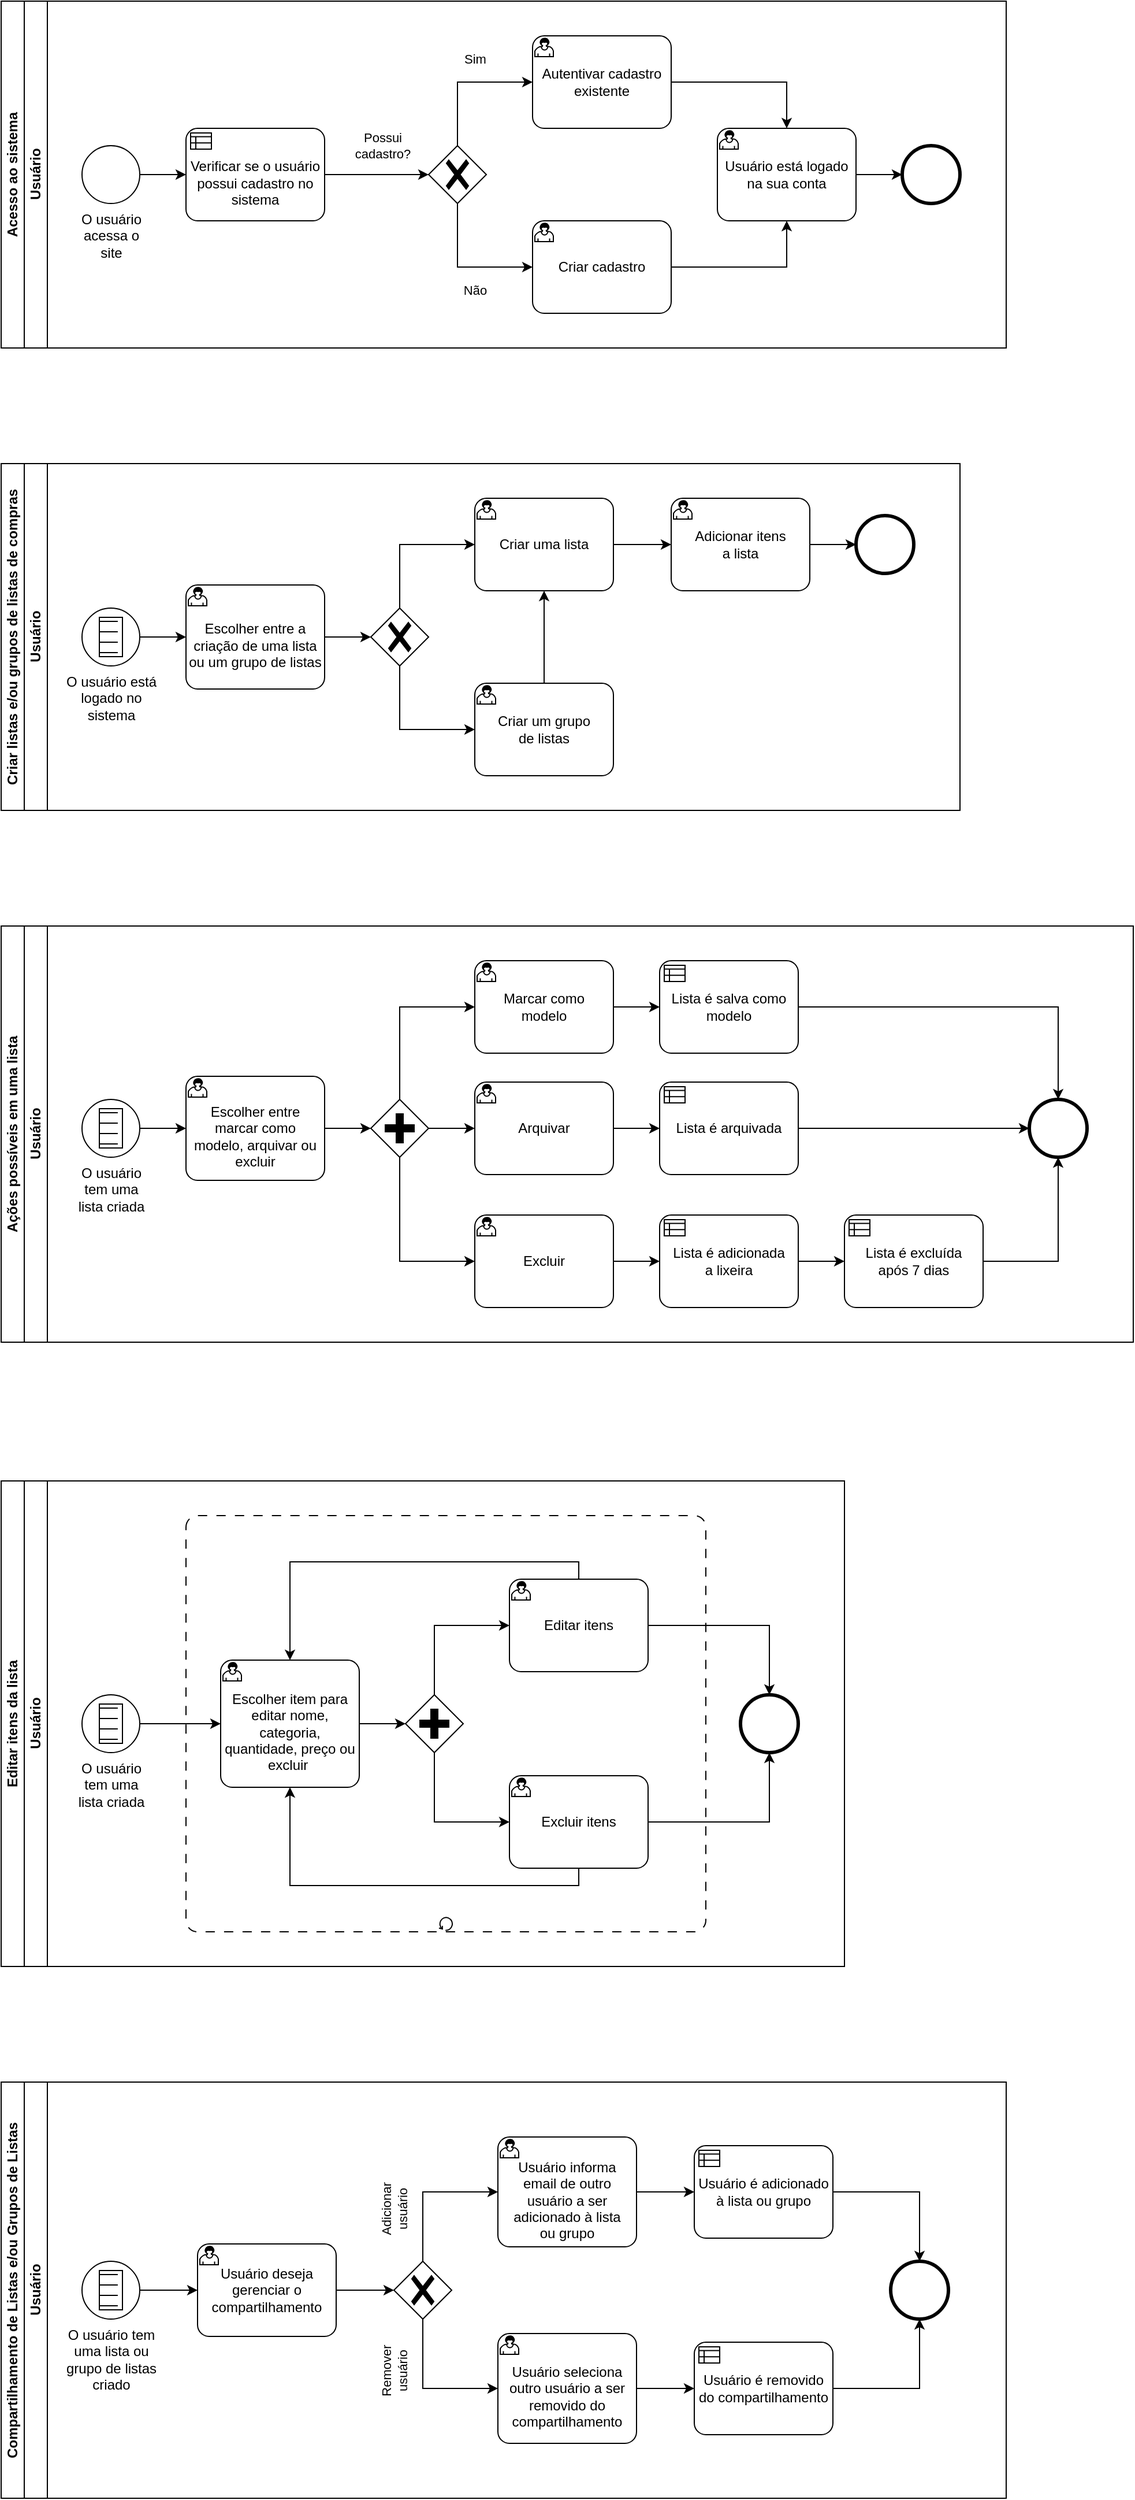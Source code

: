 <mxfile version="22.0.0" type="device">
  <diagram name="Page-1" id="2a216829-ef6e-dabb-86c1-c78162f3ba2b">
    <mxGraphModel dx="354" dy="641" grid="1" gridSize="10" guides="1" tooltips="1" connect="1" arrows="1" fold="1" page="1" pageScale="1" pageWidth="850" pageHeight="1100" background="none" math="0" shadow="0">
      <root>
        <mxCell id="0" />
        <mxCell id="1" parent="0" />
        <mxCell id="NjHevIJS0xKWoE3AHvTy-8" value="Acesso ao sistema" style="swimlane;html=1;childLayout=stackLayout;resizeParent=1;resizeParentMax=0;horizontal=0;startSize=20;horizontalStack=0;whiteSpace=wrap;fillColor=none;" parent="1" vertex="1">
          <mxGeometry x="920" y="80" width="870" height="300" as="geometry">
            <mxRectangle x="1060" y="370" width="40" height="60" as="alternateBounds" />
          </mxGeometry>
        </mxCell>
        <mxCell id="NjHevIJS0xKWoE3AHvTy-11" value="Usuário" style="swimlane;html=1;startSize=20;horizontal=0;fillColor=none;fillStyle=auto;" parent="NjHevIJS0xKWoE3AHvTy-8" vertex="1">
          <mxGeometry x="20" width="850" height="300" as="geometry">
            <mxRectangle x="20" width="460" height="30" as="alternateBounds" />
          </mxGeometry>
        </mxCell>
        <mxCell id="NjHevIJS0xKWoE3AHvTy-16" value="O usuário &lt;br&gt;acessa o&lt;br&gt;site" style="points=[[0.145,0.145,0],[0.5,0,0],[0.855,0.145,0],[1,0.5,0],[0.855,0.855,0],[0.5,1,0],[0.145,0.855,0],[0,0.5,0]];shape=mxgraph.bpmn.event;html=1;verticalLabelPosition=bottom;labelBackgroundColor=none;verticalAlign=top;align=center;perimeter=ellipsePerimeter;outlineConnect=0;aspect=fixed;outline=standard;symbol=general;fillColor=none;" parent="NjHevIJS0xKWoE3AHvTy-11" vertex="1">
          <mxGeometry x="50" y="125" width="50" height="50" as="geometry" />
        </mxCell>
        <mxCell id="NjHevIJS0xKWoE3AHvTy-17" value="&lt;br&gt;Verificar se o usuário possui cadastro no sistema" style="points=[[0.25,0,0],[0.5,0,0],[0.75,0,0],[1,0.25,0],[1,0.5,0],[1,0.75,0],[0.75,1,0],[0.5,1,0],[0.25,1,0],[0,0.75,0],[0,0.5,0],[0,0.25,0]];shape=mxgraph.bpmn.task;whiteSpace=wrap;rectStyle=rounded;size=10;html=1;container=1;expand=0;collapsible=0;taskMarker=businessRule;fillColor=none;" parent="NjHevIJS0xKWoE3AHvTy-11" vertex="1">
          <mxGeometry x="140" y="110" width="120" height="80" as="geometry" />
        </mxCell>
        <mxCell id="NjHevIJS0xKWoE3AHvTy-18" value="" style="points=[[0.25,0.25,0],[0.5,0,0],[0.75,0.25,0],[1,0.5,0],[0.75,0.75,0],[0.5,1,0],[0.25,0.75,0],[0,0.5,0]];shape=mxgraph.bpmn.gateway2;html=1;verticalLabelPosition=bottom;labelBackgroundColor=#ffffff;verticalAlign=top;align=center;perimeter=rhombusPerimeter;outlineConnect=0;outline=none;symbol=none;gwType=exclusive;fillColor=none;" parent="NjHevIJS0xKWoE3AHvTy-11" vertex="1">
          <mxGeometry x="350" y="125" width="50" height="50" as="geometry" />
        </mxCell>
        <mxCell id="NjHevIJS0xKWoE3AHvTy-19" value="Autentivar cadastro existente" style="points=[[0.25,0,0],[0.5,0,0],[0.75,0,0],[1,0.25,0],[1,0.5,0],[1,0.75,0],[0.75,1,0],[0.5,1,0],[0.25,1,0],[0,0.75,0],[0,0.5,0],[0,0.25,0]];shape=mxgraph.bpmn.task;whiteSpace=wrap;rectStyle=rounded;size=10;html=1;container=1;expand=0;collapsible=0;taskMarker=user;fillColor=none;" parent="NjHevIJS0xKWoE3AHvTy-11" vertex="1">
          <mxGeometry x="440" y="30" width="120" height="80" as="geometry" />
        </mxCell>
        <mxCell id="NjHevIJS0xKWoE3AHvTy-20" value="Criar cadastro" style="points=[[0.25,0,0],[0.5,0,0],[0.75,0,0],[1,0.25,0],[1,0.5,0],[1,0.75,0],[0.75,1,0],[0.5,1,0],[0.25,1,0],[0,0.75,0],[0,0.5,0],[0,0.25,0]];shape=mxgraph.bpmn.task;whiteSpace=wrap;rectStyle=rounded;size=10;html=1;container=1;expand=0;collapsible=0;taskMarker=user;fillColor=none;" parent="NjHevIJS0xKWoE3AHvTy-11" vertex="1">
          <mxGeometry x="440" y="190" width="120" height="80" as="geometry" />
        </mxCell>
        <mxCell id="NjHevIJS0xKWoE3AHvTy-21" value="Usuário está logado na sua conta" style="points=[[0.25,0,0],[0.5,0,0],[0.75,0,0],[1,0.25,0],[1,0.5,0],[1,0.75,0],[0.75,1,0],[0.5,1,0],[0.25,1,0],[0,0.75,0],[0,0.5,0],[0,0.25,0]];shape=mxgraph.bpmn.task;whiteSpace=wrap;rectStyle=rounded;size=10;html=1;container=1;expand=0;collapsible=0;taskMarker=user;fillColor=none;" parent="NjHevIJS0xKWoE3AHvTy-11" vertex="1">
          <mxGeometry x="600" y="110" width="120" height="80" as="geometry" />
        </mxCell>
        <mxCell id="NjHevIJS0xKWoE3AHvTy-22" value="" style="points=[[0.145,0.145,0],[0.5,0,0],[0.855,0.145,0],[1,0.5,0],[0.855,0.855,0],[0.5,1,0],[0.145,0.855,0],[0,0.5,0]];shape=mxgraph.bpmn.event;html=1;verticalLabelPosition=bottom;labelBackgroundColor=#ffffff;verticalAlign=top;align=center;perimeter=ellipsePerimeter;outlineConnect=0;aspect=fixed;outline=end;symbol=terminate2;fillColor=none;" parent="NjHevIJS0xKWoE3AHvTy-11" vertex="1">
          <mxGeometry x="760" y="125" width="50" height="50" as="geometry" />
        </mxCell>
        <mxCell id="8F-eeN_WuXnqyEXTrepp-1" style="edgeStyle=orthogonalEdgeStyle;rounded=0;orthogonalLoop=1;jettySize=auto;html=1;entryX=0;entryY=0.5;entryDx=0;entryDy=0;entryPerimeter=0;" parent="NjHevIJS0xKWoE3AHvTy-11" source="NjHevIJS0xKWoE3AHvTy-16" target="NjHevIJS0xKWoE3AHvTy-17" edge="1">
          <mxGeometry relative="1" as="geometry" />
        </mxCell>
        <mxCell id="8F-eeN_WuXnqyEXTrepp-2" style="edgeStyle=orthogonalEdgeStyle;rounded=0;orthogonalLoop=1;jettySize=auto;html=1;entryX=0;entryY=0.5;entryDx=0;entryDy=0;entryPerimeter=0;labelBackgroundColor=none;fontColor=default;" parent="NjHevIJS0xKWoE3AHvTy-11" source="NjHevIJS0xKWoE3AHvTy-17" target="NjHevIJS0xKWoE3AHvTy-18" edge="1">
          <mxGeometry relative="1" as="geometry" />
        </mxCell>
        <mxCell id="8F-eeN_WuXnqyEXTrepp-3" value="&lt;span style=&quot;&quot;&gt;Possui&lt;br&gt;cadastro?&lt;/span&gt;" style="edgeLabel;html=1;align=center;verticalAlign=middle;resizable=0;points=[];fillOpacity=100;strokeOpacity=100;overflow=visible;noLabel=0;imageAspect=1;perimeter=none;labelBackgroundColor=none;" parent="8F-eeN_WuXnqyEXTrepp-2" vertex="1" connectable="0">
          <mxGeometry x="0.129" y="2" relative="1" as="geometry">
            <mxPoint x="-1" y="-23" as="offset" />
          </mxGeometry>
        </mxCell>
        <mxCell id="8F-eeN_WuXnqyEXTrepp-4" style="edgeStyle=orthogonalEdgeStyle;rounded=0;orthogonalLoop=1;jettySize=auto;html=1;entryX=0;entryY=0.5;entryDx=0;entryDy=0;entryPerimeter=0;" parent="NjHevIJS0xKWoE3AHvTy-11" source="NjHevIJS0xKWoE3AHvTy-18" target="NjHevIJS0xKWoE3AHvTy-19" edge="1">
          <mxGeometry relative="1" as="geometry">
            <Array as="points">
              <mxPoint x="375" y="70" />
            </Array>
          </mxGeometry>
        </mxCell>
        <mxCell id="8F-eeN_WuXnqyEXTrepp-8" value="Sim" style="edgeLabel;html=1;align=center;verticalAlign=middle;resizable=0;points=[];fillOpacity=0;labelBackgroundColor=none;" parent="8F-eeN_WuXnqyEXTrepp-4" vertex="1" connectable="0">
          <mxGeometry x="-0.083" relative="1" as="geometry">
            <mxPoint x="15" y="-20" as="offset" />
          </mxGeometry>
        </mxCell>
        <mxCell id="8F-eeN_WuXnqyEXTrepp-5" style="edgeStyle=orthogonalEdgeStyle;rounded=0;orthogonalLoop=1;jettySize=auto;html=1;entryX=0;entryY=0.5;entryDx=0;entryDy=0;entryPerimeter=0;" parent="NjHevIJS0xKWoE3AHvTy-11" source="NjHevIJS0xKWoE3AHvTy-18" target="NjHevIJS0xKWoE3AHvTy-20" edge="1">
          <mxGeometry relative="1" as="geometry">
            <Array as="points">
              <mxPoint x="375" y="230" />
            </Array>
          </mxGeometry>
        </mxCell>
        <mxCell id="8F-eeN_WuXnqyEXTrepp-9" value="Não" style="edgeLabel;html=1;align=center;verticalAlign=middle;resizable=0;points=[];fillOpacity=0;labelBackgroundColor=none;" parent="8F-eeN_WuXnqyEXTrepp-5" vertex="1" connectable="0">
          <mxGeometry x="-0.083" y="-1" relative="1" as="geometry">
            <mxPoint x="15" y="19" as="offset" />
          </mxGeometry>
        </mxCell>
        <mxCell id="8F-eeN_WuXnqyEXTrepp-10" style="edgeStyle=orthogonalEdgeStyle;rounded=0;orthogonalLoop=1;jettySize=auto;html=1;entryX=0.5;entryY=0;entryDx=0;entryDy=0;entryPerimeter=0;" parent="NjHevIJS0xKWoE3AHvTy-11" source="NjHevIJS0xKWoE3AHvTy-19" target="NjHevIJS0xKWoE3AHvTy-21" edge="1">
          <mxGeometry relative="1" as="geometry" />
        </mxCell>
        <mxCell id="8F-eeN_WuXnqyEXTrepp-11" style="edgeStyle=orthogonalEdgeStyle;rounded=0;orthogonalLoop=1;jettySize=auto;html=1;entryX=0.5;entryY=1;entryDx=0;entryDy=0;entryPerimeter=0;" parent="NjHevIJS0xKWoE3AHvTy-11" source="NjHevIJS0xKWoE3AHvTy-20" target="NjHevIJS0xKWoE3AHvTy-21" edge="1">
          <mxGeometry relative="1" as="geometry" />
        </mxCell>
        <mxCell id="8F-eeN_WuXnqyEXTrepp-12" style="edgeStyle=orthogonalEdgeStyle;rounded=0;orthogonalLoop=1;jettySize=auto;html=1;entryX=0;entryY=0.5;entryDx=0;entryDy=0;entryPerimeter=0;" parent="NjHevIJS0xKWoE3AHvTy-11" source="NjHevIJS0xKWoE3AHvTy-21" target="NjHevIJS0xKWoE3AHvTy-22" edge="1">
          <mxGeometry relative="1" as="geometry" />
        </mxCell>
        <mxCell id="8F-eeN_WuXnqyEXTrepp-13" value="Criar listas e/ou grupos de listas de compras" style="swimlane;html=1;childLayout=stackLayout;resizeParent=1;resizeParentMax=0;horizontal=0;startSize=20;horizontalStack=0;whiteSpace=wrap;fillColor=none;" parent="1" vertex="1">
          <mxGeometry x="920" y="480" width="830" height="300" as="geometry">
            <mxRectangle x="1060" y="370" width="40" height="60" as="alternateBounds" />
          </mxGeometry>
        </mxCell>
        <mxCell id="8F-eeN_WuXnqyEXTrepp-14" value="Usuário" style="swimlane;html=1;startSize=20;horizontal=0;fillColor=none;fillStyle=auto;" parent="8F-eeN_WuXnqyEXTrepp-13" vertex="1">
          <mxGeometry x="20" width="810" height="300" as="geometry">
            <mxRectangle x="20" width="460" height="30" as="alternateBounds" />
          </mxGeometry>
        </mxCell>
        <mxCell id="8F-eeN_WuXnqyEXTrepp-17" value="" style="points=[[0.25,0.25,0],[0.5,0,0],[0.75,0.25,0],[1,0.5,0],[0.75,0.75,0],[0.5,1,0],[0.25,0.75,0],[0,0.5,0]];shape=mxgraph.bpmn.gateway2;html=1;verticalLabelPosition=bottom;labelBackgroundColor=#ffffff;verticalAlign=top;align=center;perimeter=rhombusPerimeter;outlineConnect=0;outline=none;symbol=none;gwType=exclusive;fillColor=none;" parent="8F-eeN_WuXnqyEXTrepp-14" vertex="1">
          <mxGeometry x="300" y="125" width="50" height="50" as="geometry" />
        </mxCell>
        <mxCell id="8F-eeN_WuXnqyEXTrepp-18" value="Criar uma lista" style="points=[[0.25,0,0],[0.5,0,0],[0.75,0,0],[1,0.25,0],[1,0.5,0],[1,0.75,0],[0.75,1,0],[0.5,1,0],[0.25,1,0],[0,0.75,0],[0,0.5,0],[0,0.25,0]];shape=mxgraph.bpmn.task;whiteSpace=wrap;rectStyle=rounded;size=10;html=1;container=1;expand=0;collapsible=0;taskMarker=user;fillColor=none;" parent="8F-eeN_WuXnqyEXTrepp-14" vertex="1">
          <mxGeometry x="390" y="30" width="120" height="80" as="geometry" />
        </mxCell>
        <mxCell id="8F-eeN_WuXnqyEXTrepp-19" value="Criar um grupo&lt;br&gt;de listas" style="points=[[0.25,0,0],[0.5,0,0],[0.75,0,0],[1,0.25,0],[1,0.5,0],[1,0.75,0],[0.75,1,0],[0.5,1,0],[0.25,1,0],[0,0.75,0],[0,0.5,0],[0,0.25,0]];shape=mxgraph.bpmn.task;whiteSpace=wrap;rectStyle=rounded;size=10;html=1;container=1;expand=0;collapsible=0;taskMarker=user;fillColor=none;" parent="8F-eeN_WuXnqyEXTrepp-14" vertex="1">
          <mxGeometry x="390" y="190" width="120" height="80" as="geometry" />
        </mxCell>
        <mxCell id="8F-eeN_WuXnqyEXTrepp-20" value="Adicionar itens&lt;br&gt;a lista" style="points=[[0.25,0,0],[0.5,0,0],[0.75,0,0],[1,0.25,0],[1,0.5,0],[1,0.75,0],[0.75,1,0],[0.5,1,0],[0.25,1,0],[0,0.75,0],[0,0.5,0],[0,0.25,0]];shape=mxgraph.bpmn.task;whiteSpace=wrap;rectStyle=rounded;size=10;html=1;container=1;expand=0;collapsible=0;taskMarker=user;fillColor=none;" parent="8F-eeN_WuXnqyEXTrepp-14" vertex="1">
          <mxGeometry x="560" y="30" width="120" height="80" as="geometry" />
        </mxCell>
        <mxCell id="8F-eeN_WuXnqyEXTrepp-21" value="" style="points=[[0.145,0.145,0],[0.5,0,0],[0.855,0.145,0],[1,0.5,0],[0.855,0.855,0],[0.5,1,0],[0.145,0.855,0],[0,0.5,0]];shape=mxgraph.bpmn.event;html=1;verticalLabelPosition=bottom;labelBackgroundColor=#ffffff;verticalAlign=top;align=center;perimeter=ellipsePerimeter;outlineConnect=0;aspect=fixed;outline=end;symbol=terminate2;fillColor=none;" parent="8F-eeN_WuXnqyEXTrepp-14" vertex="1">
          <mxGeometry x="720" y="45" width="50" height="50" as="geometry" />
        </mxCell>
        <mxCell id="8F-eeN_WuXnqyEXTrepp-31" style="edgeStyle=orthogonalEdgeStyle;rounded=0;orthogonalLoop=1;jettySize=auto;html=1;entryX=0;entryY=0.5;entryDx=0;entryDy=0;entryPerimeter=0;" parent="8F-eeN_WuXnqyEXTrepp-14" source="8F-eeN_WuXnqyEXTrepp-20" target="8F-eeN_WuXnqyEXTrepp-21" edge="1">
          <mxGeometry relative="1" as="geometry" />
        </mxCell>
        <mxCell id="8F-eeN_WuXnqyEXTrepp-32" value="O usuário está&lt;br&gt;logado no&lt;br&gt;sistema" style="points=[[0.145,0.145,0],[0.5,0,0],[0.855,0.145,0],[1,0.5,0],[0.855,0.855,0],[0.5,1,0],[0.145,0.855,0],[0,0.5,0]];shape=mxgraph.bpmn.event;html=1;verticalLabelPosition=bottom;labelBackgroundColor=none;verticalAlign=top;align=center;perimeter=ellipsePerimeter;outlineConnect=0;aspect=fixed;outline=standard;symbol=conditional;fillColor=none;" parent="8F-eeN_WuXnqyEXTrepp-14" vertex="1">
          <mxGeometry x="50" y="125" width="50" height="50" as="geometry" />
        </mxCell>
        <mxCell id="8F-eeN_WuXnqyEXTrepp-34" value="&lt;br&gt;Escolher entre a criação de uma lista ou um grupo de listas" style="points=[[0.25,0,0],[0.5,0,0],[0.75,0,0],[1,0.25,0],[1,0.5,0],[1,0.75,0],[0.75,1,0],[0.5,1,0],[0.25,1,0],[0,0.75,0],[0,0.5,0],[0,0.25,0]];shape=mxgraph.bpmn.task;whiteSpace=wrap;rectStyle=rounded;size=10;html=1;container=1;expand=0;collapsible=0;taskMarker=user;fillColor=none;" parent="8F-eeN_WuXnqyEXTrepp-14" vertex="1">
          <mxGeometry x="140" y="105" width="120" height="90" as="geometry" />
        </mxCell>
        <mxCell id="8F-eeN_WuXnqyEXTrepp-35" style="edgeStyle=orthogonalEdgeStyle;rounded=0;orthogonalLoop=1;jettySize=auto;html=1;entryX=0;entryY=0.5;entryDx=0;entryDy=0;entryPerimeter=0;" parent="8F-eeN_WuXnqyEXTrepp-14" source="8F-eeN_WuXnqyEXTrepp-32" target="8F-eeN_WuXnqyEXTrepp-34" edge="1">
          <mxGeometry relative="1" as="geometry" />
        </mxCell>
        <mxCell id="8F-eeN_WuXnqyEXTrepp-36" style="edgeStyle=orthogonalEdgeStyle;rounded=0;orthogonalLoop=1;jettySize=auto;html=1;entryX=0;entryY=0.5;entryDx=0;entryDy=0;entryPerimeter=0;" parent="8F-eeN_WuXnqyEXTrepp-14" source="8F-eeN_WuXnqyEXTrepp-34" target="8F-eeN_WuXnqyEXTrepp-17" edge="1">
          <mxGeometry relative="1" as="geometry" />
        </mxCell>
        <mxCell id="8F-eeN_WuXnqyEXTrepp-37" style="edgeStyle=orthogonalEdgeStyle;rounded=0;orthogonalLoop=1;jettySize=auto;html=1;entryX=0;entryY=0.5;entryDx=0;entryDy=0;entryPerimeter=0;" parent="8F-eeN_WuXnqyEXTrepp-14" source="8F-eeN_WuXnqyEXTrepp-17" target="8F-eeN_WuXnqyEXTrepp-18" edge="1">
          <mxGeometry relative="1" as="geometry">
            <Array as="points">
              <mxPoint x="325" y="70" />
            </Array>
          </mxGeometry>
        </mxCell>
        <mxCell id="8F-eeN_WuXnqyEXTrepp-38" style="edgeStyle=orthogonalEdgeStyle;rounded=0;orthogonalLoop=1;jettySize=auto;html=1;entryX=0;entryY=0.5;entryDx=0;entryDy=0;entryPerimeter=0;" parent="8F-eeN_WuXnqyEXTrepp-14" source="8F-eeN_WuXnqyEXTrepp-17" target="8F-eeN_WuXnqyEXTrepp-19" edge="1">
          <mxGeometry relative="1" as="geometry">
            <Array as="points">
              <mxPoint x="325" y="230" />
            </Array>
          </mxGeometry>
        </mxCell>
        <mxCell id="8F-eeN_WuXnqyEXTrepp-39" style="edgeStyle=orthogonalEdgeStyle;rounded=0;orthogonalLoop=1;jettySize=auto;html=1;entryX=0.5;entryY=1;entryDx=0;entryDy=0;entryPerimeter=0;" parent="8F-eeN_WuXnqyEXTrepp-14" source="8F-eeN_WuXnqyEXTrepp-19" target="8F-eeN_WuXnqyEXTrepp-18" edge="1">
          <mxGeometry relative="1" as="geometry" />
        </mxCell>
        <mxCell id="8F-eeN_WuXnqyEXTrepp-40" style="edgeStyle=orthogonalEdgeStyle;rounded=0;orthogonalLoop=1;jettySize=auto;html=1;entryX=0;entryY=0.5;entryDx=0;entryDy=0;entryPerimeter=0;" parent="8F-eeN_WuXnqyEXTrepp-14" source="8F-eeN_WuXnqyEXTrepp-18" target="8F-eeN_WuXnqyEXTrepp-20" edge="1">
          <mxGeometry relative="1" as="geometry" />
        </mxCell>
        <mxCell id="8F-eeN_WuXnqyEXTrepp-41" value="Ações possíveis em uma lista" style="swimlane;html=1;childLayout=stackLayout;resizeParent=1;resizeParentMax=0;horizontal=0;startSize=20;horizontalStack=0;whiteSpace=wrap;fillColor=none;" parent="1" vertex="1">
          <mxGeometry x="920" y="880" width="980" height="360" as="geometry">
            <mxRectangle x="1060" y="370" width="40" height="60" as="alternateBounds" />
          </mxGeometry>
        </mxCell>
        <mxCell id="8F-eeN_WuXnqyEXTrepp-42" value="Usuário" style="swimlane;html=1;startSize=20;horizontal=0;fillColor=none;fillStyle=auto;" parent="8F-eeN_WuXnqyEXTrepp-41" vertex="1">
          <mxGeometry x="20" width="960" height="360" as="geometry">
            <mxRectangle x="20" width="460" height="30" as="alternateBounds" />
          </mxGeometry>
        </mxCell>
        <mxCell id="8F-eeN_WuXnqyEXTrepp-44" value="Marcar como&lt;br&gt;modelo" style="points=[[0.25,0,0],[0.5,0,0],[0.75,0,0],[1,0.25,0],[1,0.5,0],[1,0.75,0],[0.75,1,0],[0.5,1,0],[0.25,1,0],[0,0.75,0],[0,0.5,0],[0,0.25,0]];shape=mxgraph.bpmn.task;whiteSpace=wrap;rectStyle=rounded;size=10;html=1;container=1;expand=0;collapsible=0;taskMarker=user;fillColor=none;" parent="8F-eeN_WuXnqyEXTrepp-42" vertex="1">
          <mxGeometry x="390" y="30" width="120" height="80" as="geometry" />
        </mxCell>
        <mxCell id="8F-eeN_WuXnqyEXTrepp-45" value="Excluir" style="points=[[0.25,0,0],[0.5,0,0],[0.75,0,0],[1,0.25,0],[1,0.5,0],[1,0.75,0],[0.75,1,0],[0.5,1,0],[0.25,1,0],[0,0.75,0],[0,0.5,0],[0,0.25,0]];shape=mxgraph.bpmn.task;whiteSpace=wrap;rectStyle=rounded;size=10;html=1;container=1;expand=0;collapsible=0;taskMarker=user;fillColor=none;" parent="8F-eeN_WuXnqyEXTrepp-42" vertex="1">
          <mxGeometry x="390" y="250" width="120" height="80" as="geometry" />
        </mxCell>
        <mxCell id="8F-eeN_WuXnqyEXTrepp-49" value="O usuário&lt;br&gt;tem uma&lt;br&gt;lista&amp;nbsp;criada" style="points=[[0.145,0.145,0],[0.5,0,0],[0.855,0.145,0],[1,0.5,0],[0.855,0.855,0],[0.5,1,0],[0.145,0.855,0],[0,0.5,0]];shape=mxgraph.bpmn.event;html=1;verticalLabelPosition=bottom;labelBackgroundColor=none;verticalAlign=top;align=center;perimeter=ellipsePerimeter;outlineConnect=0;aspect=fixed;outline=standard;symbol=conditional;fillColor=none;" parent="8F-eeN_WuXnqyEXTrepp-42" vertex="1">
          <mxGeometry x="50" y="150" width="50" height="50" as="geometry" />
        </mxCell>
        <mxCell id="8F-eeN_WuXnqyEXTrepp-62" value="" style="edgeStyle=orthogonalEdgeStyle;rounded=0;orthogonalLoop=1;jettySize=auto;html=1;" parent="8F-eeN_WuXnqyEXTrepp-42" source="8F-eeN_WuXnqyEXTrepp-57" target="8F-eeN_WuXnqyEXTrepp-59" edge="1">
          <mxGeometry relative="1" as="geometry" />
        </mxCell>
        <mxCell id="8F-eeN_WuXnqyEXTrepp-57" value="&lt;br&gt;Escolher entre&lt;br&gt;marcar como&lt;br&gt;modelo, arquivar ou excluir" style="points=[[0.25,0,0],[0.5,0,0],[0.75,0,0],[1,0.25,0],[1,0.5,0],[1,0.75,0],[0.75,1,0],[0.5,1,0],[0.25,1,0],[0,0.75,0],[0,0.5,0],[0,0.25,0]];shape=mxgraph.bpmn.task;whiteSpace=wrap;rectStyle=rounded;size=10;html=1;container=1;expand=0;collapsible=0;taskMarker=user;fillColor=none;" parent="8F-eeN_WuXnqyEXTrepp-42" vertex="1">
          <mxGeometry x="140" y="130" width="120" height="90" as="geometry" />
        </mxCell>
        <mxCell id="8F-eeN_WuXnqyEXTrepp-59" value="" style="points=[[0.25,0.25,0],[0.5,0,0],[0.75,0.25,0],[1,0.5,0],[0.75,0.75,0],[0.5,1,0],[0.25,0.75,0],[0,0.5,0]];shape=mxgraph.bpmn.gateway2;html=1;verticalLabelPosition=bottom;labelBackgroundColor=#ffffff;verticalAlign=top;align=center;perimeter=rhombusPerimeter;outlineConnect=0;outline=none;symbol=none;gwType=parallel;fillColor=none;" parent="8F-eeN_WuXnqyEXTrepp-42" vertex="1">
          <mxGeometry x="300" y="150" width="50" height="50" as="geometry" />
        </mxCell>
        <mxCell id="8F-eeN_WuXnqyEXTrepp-60" value="Arquivar" style="points=[[0.25,0,0],[0.5,0,0],[0.75,0,0],[1,0.25,0],[1,0.5,0],[1,0.75,0],[0.75,1,0],[0.5,1,0],[0.25,1,0],[0,0.75,0],[0,0.5,0],[0,0.25,0]];shape=mxgraph.bpmn.task;whiteSpace=wrap;rectStyle=rounded;size=10;html=1;container=1;expand=0;collapsible=0;taskMarker=user;fillColor=none;" parent="8F-eeN_WuXnqyEXTrepp-42" vertex="1">
          <mxGeometry x="390" y="135" width="120" height="80" as="geometry" />
        </mxCell>
        <mxCell id="8F-eeN_WuXnqyEXTrepp-63" style="edgeStyle=orthogonalEdgeStyle;rounded=0;orthogonalLoop=1;jettySize=auto;html=1;entryX=0;entryY=0.5;entryDx=0;entryDy=0;entryPerimeter=0;" parent="8F-eeN_WuXnqyEXTrepp-42" source="8F-eeN_WuXnqyEXTrepp-49" target="8F-eeN_WuXnqyEXTrepp-57" edge="1">
          <mxGeometry relative="1" as="geometry" />
        </mxCell>
        <mxCell id="8F-eeN_WuXnqyEXTrepp-64" style="edgeStyle=orthogonalEdgeStyle;rounded=0;orthogonalLoop=1;jettySize=auto;html=1;entryX=0;entryY=0.5;entryDx=0;entryDy=0;entryPerimeter=0;" parent="8F-eeN_WuXnqyEXTrepp-42" source="8F-eeN_WuXnqyEXTrepp-59" target="8F-eeN_WuXnqyEXTrepp-60" edge="1">
          <mxGeometry relative="1" as="geometry" />
        </mxCell>
        <mxCell id="8F-eeN_WuXnqyEXTrepp-65" style="edgeStyle=orthogonalEdgeStyle;rounded=0;orthogonalLoop=1;jettySize=auto;html=1;entryX=0;entryY=0.5;entryDx=0;entryDy=0;entryPerimeter=0;" parent="8F-eeN_WuXnqyEXTrepp-42" source="8F-eeN_WuXnqyEXTrepp-59" target="8F-eeN_WuXnqyEXTrepp-44" edge="1">
          <mxGeometry relative="1" as="geometry">
            <Array as="points">
              <mxPoint x="325" y="70" />
            </Array>
          </mxGeometry>
        </mxCell>
        <mxCell id="8F-eeN_WuXnqyEXTrepp-66" style="edgeStyle=orthogonalEdgeStyle;rounded=0;orthogonalLoop=1;jettySize=auto;html=1;entryX=0;entryY=0.5;entryDx=0;entryDy=0;entryPerimeter=0;" parent="8F-eeN_WuXnqyEXTrepp-42" source="8F-eeN_WuXnqyEXTrepp-59" target="8F-eeN_WuXnqyEXTrepp-45" edge="1">
          <mxGeometry relative="1" as="geometry">
            <Array as="points">
              <mxPoint x="325" y="290" />
            </Array>
          </mxGeometry>
        </mxCell>
        <mxCell id="8F-eeN_WuXnqyEXTrepp-67" value="Lista é salva como modelo" style="points=[[0.25,0,0],[0.5,0,0],[0.75,0,0],[1,0.25,0],[1,0.5,0],[1,0.75,0],[0.75,1,0],[0.5,1,0],[0.25,1,0],[0,0.75,0],[0,0.5,0],[0,0.25,0]];shape=mxgraph.bpmn.task;whiteSpace=wrap;rectStyle=rounded;size=10;html=1;container=1;expand=0;collapsible=0;taskMarker=businessRule;fillColor=none;" parent="8F-eeN_WuXnqyEXTrepp-42" vertex="1">
          <mxGeometry x="550" y="30" width="120" height="80" as="geometry" />
        </mxCell>
        <mxCell id="8F-eeN_WuXnqyEXTrepp-82" value="Lista é arquivada" style="points=[[0.25,0,0],[0.5,0,0],[0.75,0,0],[1,0.25,0],[1,0.5,0],[1,0.75,0],[0.75,1,0],[0.5,1,0],[0.25,1,0],[0,0.75,0],[0,0.5,0],[0,0.25,0]];shape=mxgraph.bpmn.task;whiteSpace=wrap;rectStyle=rounded;size=10;html=1;container=1;expand=0;collapsible=0;taskMarker=businessRule;fillColor=none;" parent="8F-eeN_WuXnqyEXTrepp-42" vertex="1">
          <mxGeometry x="550" y="135" width="120" height="80" as="geometry" />
        </mxCell>
        <mxCell id="8F-eeN_WuXnqyEXTrepp-83" value="Lista é adicionada&lt;br&gt;a lixeira" style="points=[[0.25,0,0],[0.5,0,0],[0.75,0,0],[1,0.25,0],[1,0.5,0],[1,0.75,0],[0.75,1,0],[0.5,1,0],[0.25,1,0],[0,0.75,0],[0,0.5,0],[0,0.25,0]];shape=mxgraph.bpmn.task;whiteSpace=wrap;rectStyle=rounded;size=10;html=1;container=1;expand=0;collapsible=0;taskMarker=businessRule;fillColor=none;" parent="8F-eeN_WuXnqyEXTrepp-42" vertex="1">
          <mxGeometry x="550" y="250" width="120" height="80" as="geometry" />
        </mxCell>
        <mxCell id="8F-eeN_WuXnqyEXTrepp-84" value="Lista é excluída&lt;br&gt;após 7 dias" style="points=[[0.25,0,0],[0.5,0,0],[0.75,0,0],[1,0.25,0],[1,0.5,0],[1,0.75,0],[0.75,1,0],[0.5,1,0],[0.25,1,0],[0,0.75,0],[0,0.5,0],[0,0.25,0]];shape=mxgraph.bpmn.task;whiteSpace=wrap;rectStyle=rounded;size=10;html=1;container=1;expand=0;collapsible=0;taskMarker=businessRule;fillColor=none;" parent="8F-eeN_WuXnqyEXTrepp-42" vertex="1">
          <mxGeometry x="710" y="250" width="120" height="80" as="geometry" />
        </mxCell>
        <mxCell id="8F-eeN_WuXnqyEXTrepp-87" style="edgeStyle=orthogonalEdgeStyle;rounded=0;orthogonalLoop=1;jettySize=auto;html=1;entryX=0;entryY=0.5;entryDx=0;entryDy=0;entryPerimeter=0;" parent="8F-eeN_WuXnqyEXTrepp-42" source="8F-eeN_WuXnqyEXTrepp-45" target="8F-eeN_WuXnqyEXTrepp-83" edge="1">
          <mxGeometry relative="1" as="geometry" />
        </mxCell>
        <mxCell id="8F-eeN_WuXnqyEXTrepp-88" style="edgeStyle=orthogonalEdgeStyle;rounded=0;orthogonalLoop=1;jettySize=auto;html=1;entryX=0;entryY=0.5;entryDx=0;entryDy=0;entryPerimeter=0;" parent="8F-eeN_WuXnqyEXTrepp-42" source="8F-eeN_WuXnqyEXTrepp-83" target="8F-eeN_WuXnqyEXTrepp-84" edge="1">
          <mxGeometry relative="1" as="geometry" />
        </mxCell>
        <mxCell id="8F-eeN_WuXnqyEXTrepp-89" style="edgeStyle=orthogonalEdgeStyle;rounded=0;orthogonalLoop=1;jettySize=auto;html=1;entryX=0;entryY=0.5;entryDx=0;entryDy=0;entryPerimeter=0;" parent="8F-eeN_WuXnqyEXTrepp-42" source="8F-eeN_WuXnqyEXTrepp-60" target="8F-eeN_WuXnqyEXTrepp-82" edge="1">
          <mxGeometry relative="1" as="geometry" />
        </mxCell>
        <mxCell id="8F-eeN_WuXnqyEXTrepp-90" style="edgeStyle=orthogonalEdgeStyle;rounded=0;orthogonalLoop=1;jettySize=auto;html=1;entryX=0;entryY=0.5;entryDx=0;entryDy=0;entryPerimeter=0;" parent="8F-eeN_WuXnqyEXTrepp-42" source="8F-eeN_WuXnqyEXTrepp-44" target="8F-eeN_WuXnqyEXTrepp-67" edge="1">
          <mxGeometry relative="1" as="geometry" />
        </mxCell>
        <mxCell id="8F-eeN_WuXnqyEXTrepp-91" value="" style="points=[[0.145,0.145,0],[0.5,0,0],[0.855,0.145,0],[1,0.5,0],[0.855,0.855,0],[0.5,1,0],[0.145,0.855,0],[0,0.5,0]];shape=mxgraph.bpmn.event;html=1;verticalLabelPosition=bottom;labelBackgroundColor=#ffffff;verticalAlign=top;align=center;perimeter=ellipsePerimeter;outlineConnect=0;aspect=fixed;outline=end;symbol=terminate2;fillColor=none;" parent="8F-eeN_WuXnqyEXTrepp-42" vertex="1">
          <mxGeometry x="870" y="150" width="50" height="50" as="geometry" />
        </mxCell>
        <mxCell id="8F-eeN_WuXnqyEXTrepp-92" style="edgeStyle=orthogonalEdgeStyle;rounded=0;orthogonalLoop=1;jettySize=auto;html=1;entryX=0.5;entryY=0;entryDx=0;entryDy=0;entryPerimeter=0;" parent="8F-eeN_WuXnqyEXTrepp-42" source="8F-eeN_WuXnqyEXTrepp-67" target="8F-eeN_WuXnqyEXTrepp-91" edge="1">
          <mxGeometry relative="1" as="geometry" />
        </mxCell>
        <mxCell id="8F-eeN_WuXnqyEXTrepp-93" style="edgeStyle=orthogonalEdgeStyle;rounded=0;orthogonalLoop=1;jettySize=auto;html=1;entryX=0.5;entryY=1;entryDx=0;entryDy=0;entryPerimeter=0;" parent="8F-eeN_WuXnqyEXTrepp-42" source="8F-eeN_WuXnqyEXTrepp-84" target="8F-eeN_WuXnqyEXTrepp-91" edge="1">
          <mxGeometry relative="1" as="geometry" />
        </mxCell>
        <mxCell id="8F-eeN_WuXnqyEXTrepp-94" style="edgeStyle=orthogonalEdgeStyle;rounded=0;orthogonalLoop=1;jettySize=auto;html=1;entryX=0;entryY=0.5;entryDx=0;entryDy=0;entryPerimeter=0;" parent="8F-eeN_WuXnqyEXTrepp-42" source="8F-eeN_WuXnqyEXTrepp-82" target="8F-eeN_WuXnqyEXTrepp-91" edge="1">
          <mxGeometry relative="1" as="geometry" />
        </mxCell>
        <mxCell id="8F-eeN_WuXnqyEXTrepp-95" value="Editar itens da lista" style="swimlane;html=1;childLayout=stackLayout;resizeParent=1;resizeParentMax=0;horizontal=0;startSize=20;horizontalStack=0;whiteSpace=wrap;fillColor=none;" parent="1" vertex="1">
          <mxGeometry x="920" y="1360" width="730" height="420" as="geometry">
            <mxRectangle x="1060" y="370" width="40" height="60" as="alternateBounds" />
          </mxGeometry>
        </mxCell>
        <mxCell id="8F-eeN_WuXnqyEXTrepp-96" value="Usuário" style="swimlane;html=1;startSize=20;horizontal=0;fillColor=none;fillStyle=auto;" parent="8F-eeN_WuXnqyEXTrepp-95" vertex="1">
          <mxGeometry x="20" width="710" height="420" as="geometry">
            <mxRectangle x="20" width="460" height="30" as="alternateBounds" />
          </mxGeometry>
        </mxCell>
        <mxCell id="8F-eeN_WuXnqyEXTrepp-124" value="" style="points=[[0.25,0,0],[0.5,0,0],[0.75,0,0],[1,0.25,0],[1,0.5,0],[1,0.75,0],[0.75,1,0],[0.5,1,0],[0.25,1,0],[0,0.75,0],[0,0.5,0],[0,0.25,0]];shape=mxgraph.bpmn.task;whiteSpace=wrap;rectStyle=rounded;size=10;html=1;container=0;expand=0;collapsible=0;taskMarker=abstract;isLoopStandard=1;fillColor=none;dashed=1;dashPattern=8 8;" parent="8F-eeN_WuXnqyEXTrepp-96" vertex="1">
          <mxGeometry x="140" y="30" width="450" height="360" as="geometry" />
        </mxCell>
        <mxCell id="8F-eeN_WuXnqyEXTrepp-97" value="Editar itens" style="points=[[0.25,0,0],[0.5,0,0],[0.75,0,0],[1,0.25,0],[1,0.5,0],[1,0.75,0],[0.75,1,0],[0.5,1,0],[0.25,1,0],[0,0.75,0],[0,0.5,0],[0,0.25,0]];shape=mxgraph.bpmn.task;whiteSpace=wrap;rectStyle=rounded;size=10;html=1;container=1;expand=0;collapsible=0;taskMarker=user;fillColor=none;" parent="8F-eeN_WuXnqyEXTrepp-96" vertex="1">
          <mxGeometry x="420" y="85" width="120" height="80" as="geometry" />
        </mxCell>
        <mxCell id="8F-eeN_WuXnqyEXTrepp-98" value="Excluir itens" style="points=[[0.25,0,0],[0.5,0,0],[0.75,0,0],[1,0.25,0],[1,0.5,0],[1,0.75,0],[0.75,1,0],[0.5,1,0],[0.25,1,0],[0,0.75,0],[0,0.5,0],[0,0.25,0]];shape=mxgraph.bpmn.task;whiteSpace=wrap;rectStyle=rounded;size=10;html=1;container=1;expand=0;collapsible=0;taskMarker=user;fillColor=none;" parent="8F-eeN_WuXnqyEXTrepp-96" vertex="1">
          <mxGeometry x="420" y="255" width="120" height="80" as="geometry" />
        </mxCell>
        <mxCell id="8F-eeN_WuXnqyEXTrepp-99" value="O usuário&lt;br&gt;tem uma&lt;br&gt;lista criada" style="points=[[0.145,0.145,0],[0.5,0,0],[0.855,0.145,0],[1,0.5,0],[0.855,0.855,0],[0.5,1,0],[0.145,0.855,0],[0,0.5,0]];shape=mxgraph.bpmn.event;html=1;verticalLabelPosition=bottom;labelBackgroundColor=none;verticalAlign=top;align=center;perimeter=ellipsePerimeter;outlineConnect=0;aspect=fixed;outline=standard;symbol=conditional;fillColor=none;" parent="8F-eeN_WuXnqyEXTrepp-96" vertex="1">
          <mxGeometry x="50" y="185" width="50" height="50" as="geometry" />
        </mxCell>
        <mxCell id="8F-eeN_WuXnqyEXTrepp-100" value="" style="edgeStyle=orthogonalEdgeStyle;rounded=0;orthogonalLoop=1;jettySize=auto;html=1;" parent="8F-eeN_WuXnqyEXTrepp-96" source="8F-eeN_WuXnqyEXTrepp-101" target="8F-eeN_WuXnqyEXTrepp-102" edge="1">
          <mxGeometry relative="1" as="geometry" />
        </mxCell>
        <mxCell id="8F-eeN_WuXnqyEXTrepp-101" value="&lt;br&gt;Escolher item para editar nome, categoria, quantidade, preço ou excluir&amp;nbsp;" style="points=[[0.25,0,0],[0.5,0,0],[0.75,0,0],[1,0.25,0],[1,0.5,0],[1,0.75,0],[0.75,1,0],[0.5,1,0],[0.25,1,0],[0,0.75,0],[0,0.5,0],[0,0.25,0]];shape=mxgraph.bpmn.task;whiteSpace=wrap;rectStyle=rounded;size=10;html=1;container=1;expand=0;collapsible=0;taskMarker=user;fillColor=none;" parent="8F-eeN_WuXnqyEXTrepp-96" vertex="1">
          <mxGeometry x="170" y="155" width="120" height="110" as="geometry" />
        </mxCell>
        <mxCell id="8F-eeN_WuXnqyEXTrepp-102" value="" style="points=[[0.25,0.25,0],[0.5,0,0],[0.75,0.25,0],[1,0.5,0],[0.75,0.75,0],[0.5,1,0],[0.25,0.75,0],[0,0.5,0]];shape=mxgraph.bpmn.gateway2;html=1;verticalLabelPosition=bottom;labelBackgroundColor=#ffffff;verticalAlign=top;align=center;perimeter=rhombusPerimeter;outlineConnect=0;outline=none;symbol=none;gwType=parallel;fillColor=none;" parent="8F-eeN_WuXnqyEXTrepp-96" vertex="1">
          <mxGeometry x="330" y="185" width="50" height="50" as="geometry" />
        </mxCell>
        <mxCell id="8F-eeN_WuXnqyEXTrepp-104" style="edgeStyle=orthogonalEdgeStyle;rounded=0;orthogonalLoop=1;jettySize=auto;html=1;entryX=0;entryY=0.5;entryDx=0;entryDy=0;entryPerimeter=0;" parent="8F-eeN_WuXnqyEXTrepp-96" source="8F-eeN_WuXnqyEXTrepp-99" target="8F-eeN_WuXnqyEXTrepp-101" edge="1">
          <mxGeometry relative="1" as="geometry" />
        </mxCell>
        <mxCell id="8F-eeN_WuXnqyEXTrepp-116" value="" style="points=[[0.145,0.145,0],[0.5,0,0],[0.855,0.145,0],[1,0.5,0],[0.855,0.855,0],[0.5,1,0],[0.145,0.855,0],[0,0.5,0]];shape=mxgraph.bpmn.event;html=1;verticalLabelPosition=bottom;labelBackgroundColor=#ffffff;verticalAlign=top;align=center;perimeter=ellipsePerimeter;outlineConnect=0;aspect=fixed;outline=end;symbol=terminate2;fillColor=none;" parent="8F-eeN_WuXnqyEXTrepp-96" vertex="1">
          <mxGeometry x="620" y="185" width="50" height="50" as="geometry" />
        </mxCell>
        <mxCell id="8F-eeN_WuXnqyEXTrepp-120" style="edgeStyle=orthogonalEdgeStyle;rounded=0;orthogonalLoop=1;jettySize=auto;html=1;entryX=0.5;entryY=0;entryDx=0;entryDy=0;entryPerimeter=0;" parent="8F-eeN_WuXnqyEXTrepp-96" source="8F-eeN_WuXnqyEXTrepp-97" target="8F-eeN_WuXnqyEXTrepp-116" edge="1">
          <mxGeometry relative="1" as="geometry" />
        </mxCell>
        <mxCell id="8F-eeN_WuXnqyEXTrepp-121" style="edgeStyle=orthogonalEdgeStyle;rounded=0;orthogonalLoop=1;jettySize=auto;html=1;entryX=0.5;entryY=1;entryDx=0;entryDy=0;entryPerimeter=0;" parent="8F-eeN_WuXnqyEXTrepp-96" source="8F-eeN_WuXnqyEXTrepp-98" target="8F-eeN_WuXnqyEXTrepp-116" edge="1">
          <mxGeometry relative="1" as="geometry" />
        </mxCell>
        <mxCell id="8F-eeN_WuXnqyEXTrepp-122" style="edgeStyle=orthogonalEdgeStyle;rounded=0;orthogonalLoop=1;jettySize=auto;html=1;entryX=0;entryY=0.5;entryDx=0;entryDy=0;entryPerimeter=0;" parent="8F-eeN_WuXnqyEXTrepp-96" source="8F-eeN_WuXnqyEXTrepp-102" target="8F-eeN_WuXnqyEXTrepp-97" edge="1">
          <mxGeometry relative="1" as="geometry">
            <Array as="points">
              <mxPoint x="355" y="125" />
            </Array>
          </mxGeometry>
        </mxCell>
        <mxCell id="8F-eeN_WuXnqyEXTrepp-125" style="edgeStyle=orthogonalEdgeStyle;rounded=0;orthogonalLoop=1;jettySize=auto;html=1;entryX=0.5;entryY=0;entryDx=0;entryDy=0;entryPerimeter=0;" parent="8F-eeN_WuXnqyEXTrepp-96" source="8F-eeN_WuXnqyEXTrepp-97" target="8F-eeN_WuXnqyEXTrepp-101" edge="1">
          <mxGeometry relative="1" as="geometry">
            <Array as="points">
              <mxPoint x="480" y="70" />
              <mxPoint x="230" y="70" />
            </Array>
          </mxGeometry>
        </mxCell>
        <mxCell id="8F-eeN_WuXnqyEXTrepp-126" style="edgeStyle=orthogonalEdgeStyle;rounded=0;orthogonalLoop=1;jettySize=auto;html=1;entryX=0.5;entryY=1;entryDx=0;entryDy=0;entryPerimeter=0;" parent="8F-eeN_WuXnqyEXTrepp-96" source="8F-eeN_WuXnqyEXTrepp-98" target="8F-eeN_WuXnqyEXTrepp-101" edge="1">
          <mxGeometry relative="1" as="geometry">
            <Array as="points">
              <mxPoint x="480" y="350" />
              <mxPoint x="230" y="350" />
            </Array>
          </mxGeometry>
        </mxCell>
        <mxCell id="8F-eeN_WuXnqyEXTrepp-127" style="edgeStyle=orthogonalEdgeStyle;rounded=0;orthogonalLoop=1;jettySize=auto;html=1;entryX=0;entryY=0.5;entryDx=0;entryDy=0;entryPerimeter=0;" parent="8F-eeN_WuXnqyEXTrepp-96" source="8F-eeN_WuXnqyEXTrepp-102" target="8F-eeN_WuXnqyEXTrepp-98" edge="1">
          <mxGeometry relative="1" as="geometry">
            <Array as="points">
              <mxPoint x="355" y="295" />
            </Array>
          </mxGeometry>
        </mxCell>
        <mxCell id="8F-eeN_WuXnqyEXTrepp-128" value="Compartilhamento de Listas e/ou Grupos de Listas" style="swimlane;html=1;childLayout=stackLayout;resizeParent=1;resizeParentMax=0;horizontal=0;startSize=20;horizontalStack=0;whiteSpace=wrap;fillColor=none;" parent="1" vertex="1">
          <mxGeometry x="920" y="1880" width="870" height="360" as="geometry">
            <mxRectangle x="1060" y="370" width="40" height="60" as="alternateBounds" />
          </mxGeometry>
        </mxCell>
        <mxCell id="8F-eeN_WuXnqyEXTrepp-129" value="Usuário" style="swimlane;html=1;startSize=20;horizontal=0;fillColor=none;fillStyle=auto;" parent="8F-eeN_WuXnqyEXTrepp-128" vertex="1">
          <mxGeometry x="20" width="850" height="360" as="geometry">
            <mxRectangle x="20" width="460" height="30" as="alternateBounds" />
          </mxGeometry>
        </mxCell>
        <mxCell id="8F-eeN_WuXnqyEXTrepp-130" value="&lt;br&gt;Usuário informa&lt;br&gt;email de outro usuário a ser adicionado à lista&lt;br&gt;ou grupo" style="points=[[0.25,0,0],[0.5,0,0],[0.75,0,0],[1,0.25,0],[1,0.5,0],[1,0.75,0],[0.75,1,0],[0.5,1,0],[0.25,1,0],[0,0.75,0],[0,0.5,0],[0,0.25,0]];shape=mxgraph.bpmn.task;whiteSpace=wrap;rectStyle=rounded;size=10;html=1;container=1;expand=0;collapsible=0;taskMarker=user;fillColor=none;" parent="8F-eeN_WuXnqyEXTrepp-129" vertex="1">
          <mxGeometry x="410" y="47.5" width="120" height="95" as="geometry" />
        </mxCell>
        <mxCell id="8F-eeN_WuXnqyEXTrepp-131" value="&lt;br&gt;Usuário seleciona outro usuário a ser removido do compartilhamento" style="points=[[0.25,0,0],[0.5,0,0],[0.75,0,0],[1,0.25,0],[1,0.5,0],[1,0.75,0],[0.75,1,0],[0.5,1,0],[0.25,1,0],[0,0.75,0],[0,0.5,0],[0,0.25,0]];shape=mxgraph.bpmn.task;whiteSpace=wrap;rectStyle=rounded;size=10;html=1;container=1;expand=0;collapsible=0;taskMarker=user;fillColor=none;" parent="8F-eeN_WuXnqyEXTrepp-129" vertex="1">
          <mxGeometry x="410" y="217.5" width="120" height="95" as="geometry" />
        </mxCell>
        <mxCell id="8F-eeN_WuXnqyEXTrepp-132" value="O usuário tem&lt;br&gt;uma lista ou&lt;br&gt;grupo de listas&lt;br&gt;criado" style="points=[[0.145,0.145,0],[0.5,0,0],[0.855,0.145,0],[1,0.5,0],[0.855,0.855,0],[0.5,1,0],[0.145,0.855,0],[0,0.5,0]];shape=mxgraph.bpmn.event;html=1;verticalLabelPosition=bottom;labelBackgroundColor=none;verticalAlign=top;align=center;perimeter=ellipsePerimeter;outlineConnect=0;aspect=fixed;outline=standard;symbol=conditional;fillColor=none;" parent="8F-eeN_WuXnqyEXTrepp-129" vertex="1">
          <mxGeometry x="50" y="155" width="50" height="50" as="geometry" />
        </mxCell>
        <mxCell id="8F-eeN_WuXnqyEXTrepp-137" value="" style="points=[[0.145,0.145,0],[0.5,0,0],[0.855,0.145,0],[1,0.5,0],[0.855,0.855,0],[0.5,1,0],[0.145,0.855,0],[0,0.5,0]];shape=mxgraph.bpmn.event;html=1;verticalLabelPosition=bottom;labelBackgroundColor=#ffffff;verticalAlign=top;align=center;perimeter=ellipsePerimeter;outlineConnect=0;aspect=fixed;outline=end;symbol=terminate2;fillColor=none;" parent="8F-eeN_WuXnqyEXTrepp-129" vertex="1">
          <mxGeometry x="750" y="155" width="50" height="50" as="geometry" />
        </mxCell>
        <mxCell id="8F-eeN_WuXnqyEXTrepp-145" value="Usuário deseja gerenciar o compartilhamento" style="points=[[0.25,0,0],[0.5,0,0],[0.75,0,0],[1,0.25,0],[1,0.5,0],[1,0.75,0],[0.75,1,0],[0.5,1,0],[0.25,1,0],[0,0.75,0],[0,0.5,0],[0,0.25,0]];shape=mxgraph.bpmn.task;whiteSpace=wrap;rectStyle=rounded;size=10;html=1;container=1;expand=0;collapsible=0;taskMarker=user;fillColor=none;" parent="8F-eeN_WuXnqyEXTrepp-129" vertex="1">
          <mxGeometry x="150" y="140" width="120" height="80" as="geometry" />
        </mxCell>
        <mxCell id="8F-eeN_WuXnqyEXTrepp-146" value="" style="points=[[0.25,0.25,0],[0.5,0,0],[0.75,0.25,0],[1,0.5,0],[0.75,0.75,0],[0.5,1,0],[0.25,0.75,0],[0,0.5,0]];shape=mxgraph.bpmn.gateway2;html=1;verticalLabelPosition=bottom;labelBackgroundColor=#ffffff;verticalAlign=top;align=center;perimeter=rhombusPerimeter;outlineConnect=0;outline=none;symbol=none;gwType=exclusive;fillColor=none;" parent="8F-eeN_WuXnqyEXTrepp-129" vertex="1">
          <mxGeometry x="320" y="155" width="50" height="50" as="geometry" />
        </mxCell>
        <mxCell id="8F-eeN_WuXnqyEXTrepp-147" value="Usuário é adicionado à lista ou grupo" style="points=[[0.25,0,0],[0.5,0,0],[0.75,0,0],[1,0.25,0],[1,0.5,0],[1,0.75,0],[0.75,1,0],[0.5,1,0],[0.25,1,0],[0,0.75,0],[0,0.5,0],[0,0.25,0]];shape=mxgraph.bpmn.task;whiteSpace=wrap;rectStyle=rounded;size=10;html=1;container=1;expand=0;collapsible=0;taskMarker=businessRule;fillColor=none;" parent="8F-eeN_WuXnqyEXTrepp-129" vertex="1">
          <mxGeometry x="580" y="55" width="120" height="80" as="geometry" />
        </mxCell>
        <mxCell id="8F-eeN_WuXnqyEXTrepp-148" value="Usuário é removido do compartilhamento" style="points=[[0.25,0,0],[0.5,0,0],[0.75,0,0],[1,0.25,0],[1,0.5,0],[1,0.75,0],[0.75,1,0],[0.5,1,0],[0.25,1,0],[0,0.75,0],[0,0.5,0],[0,0.25,0]];shape=mxgraph.bpmn.task;whiteSpace=wrap;rectStyle=rounded;size=10;html=1;container=1;expand=0;collapsible=0;taskMarker=businessRule;fillColor=none;" parent="8F-eeN_WuXnqyEXTrepp-129" vertex="1">
          <mxGeometry x="580" y="225" width="120" height="80" as="geometry" />
        </mxCell>
        <mxCell id="8F-eeN_WuXnqyEXTrepp-149" style="edgeStyle=orthogonalEdgeStyle;rounded=0;orthogonalLoop=1;jettySize=auto;html=1;entryX=0;entryY=0.5;entryDx=0;entryDy=0;entryPerimeter=0;" parent="8F-eeN_WuXnqyEXTrepp-129" source="8F-eeN_WuXnqyEXTrepp-132" target="8F-eeN_WuXnqyEXTrepp-145" edge="1">
          <mxGeometry relative="1" as="geometry" />
        </mxCell>
        <mxCell id="8F-eeN_WuXnqyEXTrepp-150" style="edgeStyle=orthogonalEdgeStyle;rounded=0;orthogonalLoop=1;jettySize=auto;html=1;entryX=0;entryY=0.5;entryDx=0;entryDy=0;entryPerimeter=0;" parent="8F-eeN_WuXnqyEXTrepp-129" source="8F-eeN_WuXnqyEXTrepp-145" target="8F-eeN_WuXnqyEXTrepp-146" edge="1">
          <mxGeometry relative="1" as="geometry" />
        </mxCell>
        <mxCell id="8F-eeN_WuXnqyEXTrepp-151" style="edgeStyle=orthogonalEdgeStyle;rounded=0;orthogonalLoop=1;jettySize=auto;html=1;entryX=0;entryY=0.5;entryDx=0;entryDy=0;entryPerimeter=0;" parent="8F-eeN_WuXnqyEXTrepp-129" source="8F-eeN_WuXnqyEXTrepp-146" target="8F-eeN_WuXnqyEXTrepp-130" edge="1">
          <mxGeometry relative="1" as="geometry">
            <Array as="points">
              <mxPoint x="345" y="95" />
            </Array>
          </mxGeometry>
        </mxCell>
        <mxCell id="8F-eeN_WuXnqyEXTrepp-157" value="Adicionar&lt;br&gt;usuário" style="edgeLabel;html=1;align=center;verticalAlign=middle;resizable=0;points=[];rotation=270;labelBackgroundColor=none;" parent="8F-eeN_WuXnqyEXTrepp-151" vertex="1" connectable="0">
          <mxGeometry x="-0.008" y="1" relative="1" as="geometry">
            <mxPoint x="-27" y="16" as="offset" />
          </mxGeometry>
        </mxCell>
        <mxCell id="8F-eeN_WuXnqyEXTrepp-152" style="edgeStyle=orthogonalEdgeStyle;rounded=0;orthogonalLoop=1;jettySize=auto;html=1;entryX=0;entryY=0.5;entryDx=0;entryDy=0;entryPerimeter=0;" parent="8F-eeN_WuXnqyEXTrepp-129" source="8F-eeN_WuXnqyEXTrepp-146" target="8F-eeN_WuXnqyEXTrepp-131" edge="1">
          <mxGeometry relative="1" as="geometry">
            <Array as="points">
              <mxPoint x="345" y="265" />
            </Array>
          </mxGeometry>
        </mxCell>
        <mxCell id="8F-eeN_WuXnqyEXTrepp-158" value="Remover&lt;br&gt;usuário" style="edgeLabel;html=1;align=center;verticalAlign=middle;resizable=0;points=[];rotation=270;labelBackgroundColor=none;" parent="8F-eeN_WuXnqyEXTrepp-152" vertex="1" connectable="0">
          <mxGeometry x="-0.023" y="1" relative="1" as="geometry">
            <mxPoint x="-26" y="-14" as="offset" />
          </mxGeometry>
        </mxCell>
        <mxCell id="8F-eeN_WuXnqyEXTrepp-153" style="edgeStyle=orthogonalEdgeStyle;rounded=0;orthogonalLoop=1;jettySize=auto;html=1;entryX=0;entryY=0.5;entryDx=0;entryDy=0;entryPerimeter=0;" parent="8F-eeN_WuXnqyEXTrepp-129" source="8F-eeN_WuXnqyEXTrepp-130" target="8F-eeN_WuXnqyEXTrepp-147" edge="1">
          <mxGeometry relative="1" as="geometry" />
        </mxCell>
        <mxCell id="8F-eeN_WuXnqyEXTrepp-154" style="edgeStyle=orthogonalEdgeStyle;rounded=0;orthogonalLoop=1;jettySize=auto;html=1;entryX=0.5;entryY=0;entryDx=0;entryDy=0;entryPerimeter=0;" parent="8F-eeN_WuXnqyEXTrepp-129" source="8F-eeN_WuXnqyEXTrepp-147" target="8F-eeN_WuXnqyEXTrepp-137" edge="1">
          <mxGeometry relative="1" as="geometry" />
        </mxCell>
        <mxCell id="8F-eeN_WuXnqyEXTrepp-155" style="edgeStyle=orthogonalEdgeStyle;rounded=0;orthogonalLoop=1;jettySize=auto;html=1;entryX=0.5;entryY=1;entryDx=0;entryDy=0;entryPerimeter=0;" parent="8F-eeN_WuXnqyEXTrepp-129" source="8F-eeN_WuXnqyEXTrepp-148" target="8F-eeN_WuXnqyEXTrepp-137" edge="1">
          <mxGeometry relative="1" as="geometry" />
        </mxCell>
        <mxCell id="8F-eeN_WuXnqyEXTrepp-156" style="edgeStyle=orthogonalEdgeStyle;rounded=0;orthogonalLoop=1;jettySize=auto;html=1;entryX=0;entryY=0.5;entryDx=0;entryDy=0;entryPerimeter=0;" parent="8F-eeN_WuXnqyEXTrepp-129" source="8F-eeN_WuXnqyEXTrepp-131" target="8F-eeN_WuXnqyEXTrepp-148" edge="1">
          <mxGeometry relative="1" as="geometry" />
        </mxCell>
      </root>
    </mxGraphModel>
  </diagram>
</mxfile>
